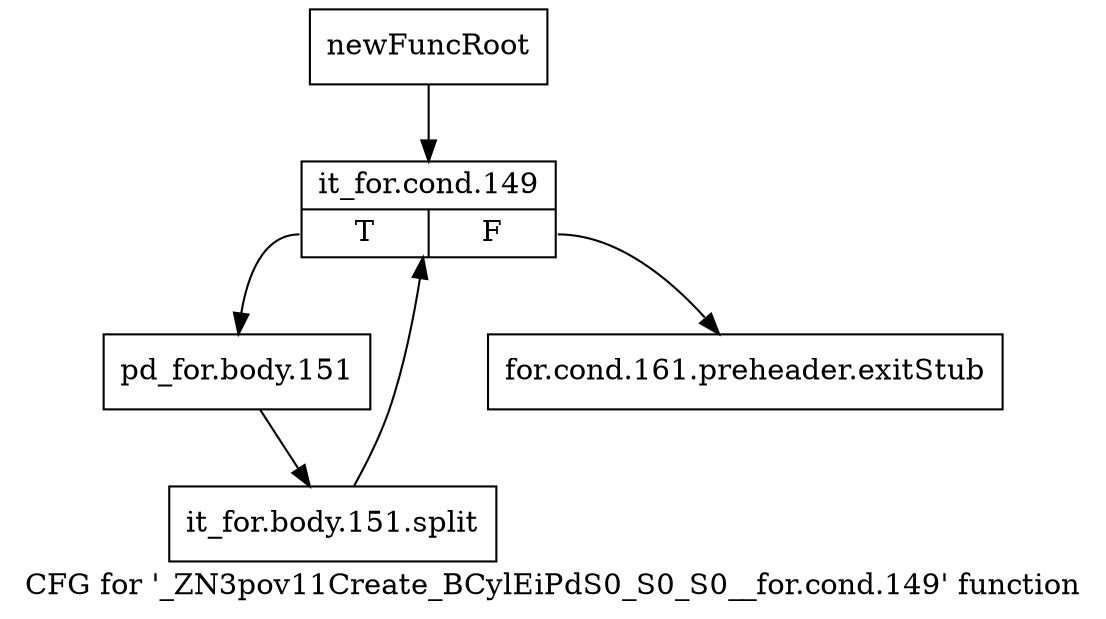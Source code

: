 digraph "CFG for '_ZN3pov11Create_BCylEiPdS0_S0_S0__for.cond.149' function" {
	label="CFG for '_ZN3pov11Create_BCylEiPdS0_S0_S0__for.cond.149' function";

	Node0x22e5580 [shape=record,label="{newFuncRoot}"];
	Node0x22e5580 -> Node0x22e59e0;
	Node0x22e5990 [shape=record,label="{for.cond.161.preheader.exitStub}"];
	Node0x22e59e0 [shape=record,label="{it_for.cond.149|{<s0>T|<s1>F}}"];
	Node0x22e59e0:s0 -> Node0x22e5a30;
	Node0x22e59e0:s1 -> Node0x22e5990;
	Node0x22e5a30 [shape=record,label="{pd_for.body.151}"];
	Node0x22e5a30 -> Node0x34c6e50;
	Node0x34c6e50 [shape=record,label="{it_for.body.151.split}"];
	Node0x34c6e50 -> Node0x22e59e0;
}
